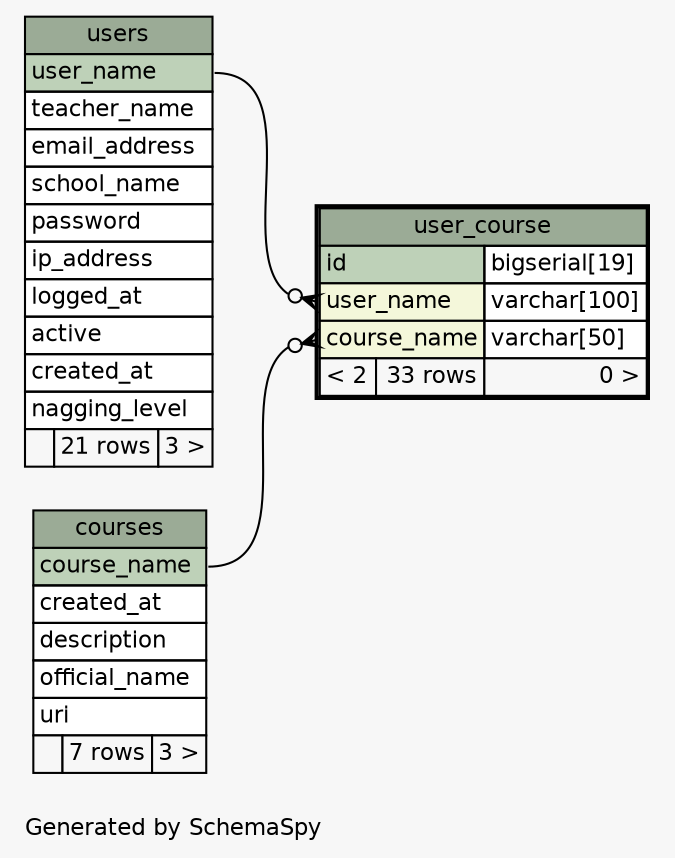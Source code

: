 // dot 2.40.1 on Linux 4.15.0-47-generic
// SchemaSpy rev 590
digraph "oneDegreeRelationshipsDiagram" {
  graph [
    rankdir="RL"
    bgcolor="#f7f7f7"
    label="\nGenerated by SchemaSpy"
    labeljust="l"
    nodesep="0.18"
    ranksep="0.46"
    fontname="Helvetica"
    fontsize="11"
  ];
  node [
    fontname="Helvetica"
    fontsize="11"
    shape="plaintext"
  ];
  edge [
    arrowsize="0.8"
  ];
  "user_course":"course_name":w -> "courses":"course_name":e [arrowhead=none dir=back arrowtail=crowodot];
  "user_course":"user_name":w -> "users":"user_name":e [arrowhead=none dir=back arrowtail=crowodot];
  "courses" [
    label=<
    <TABLE BORDER="0" CELLBORDER="1" CELLSPACING="0" BGCOLOR="#ffffff">
      <TR><TD COLSPAN="3" BGCOLOR="#9bab96" ALIGN="CENTER">courses</TD></TR>
      <TR><TD PORT="course_name" COLSPAN="3" BGCOLOR="#bed1b8" ALIGN="LEFT">course_name</TD></TR>
      <TR><TD PORT="created_at" COLSPAN="3" ALIGN="LEFT">created_at</TD></TR>
      <TR><TD PORT="description" COLSPAN="3" ALIGN="LEFT">description</TD></TR>
      <TR><TD PORT="official_name" COLSPAN="3" ALIGN="LEFT">official_name</TD></TR>
      <TR><TD PORT="uri" COLSPAN="3" ALIGN="LEFT">uri</TD></TR>
      <TR><TD ALIGN="LEFT" BGCOLOR="#f7f7f7">  </TD><TD ALIGN="RIGHT" BGCOLOR="#f7f7f7">7 rows</TD><TD ALIGN="RIGHT" BGCOLOR="#f7f7f7">3 &gt;</TD></TR>
    </TABLE>>
    URL="courses.html"
    tooltip="courses"
  ];
  "user_course" [
    label=<
    <TABLE BORDER="2" CELLBORDER="1" CELLSPACING="0" BGCOLOR="#ffffff">
      <TR><TD COLSPAN="3" BGCOLOR="#9bab96" ALIGN="CENTER">user_course</TD></TR>
      <TR><TD PORT="id" COLSPAN="2" BGCOLOR="#bed1b8" ALIGN="LEFT">id</TD><TD PORT="id.type" ALIGN="LEFT">bigserial[19]</TD></TR>
      <TR><TD PORT="user_name" COLSPAN="2" BGCOLOR="#f4f7da" ALIGN="LEFT">user_name</TD><TD PORT="user_name.type" ALIGN="LEFT">varchar[100]</TD></TR>
      <TR><TD PORT="course_name" COLSPAN="2" BGCOLOR="#f4f7da" ALIGN="LEFT">course_name</TD><TD PORT="course_name.type" ALIGN="LEFT">varchar[50]</TD></TR>
      <TR><TD ALIGN="LEFT" BGCOLOR="#f7f7f7">&lt; 2</TD><TD ALIGN="RIGHT" BGCOLOR="#f7f7f7">33 rows</TD><TD ALIGN="RIGHT" BGCOLOR="#f7f7f7">0 &gt;</TD></TR>
    </TABLE>>
    URL="user_course.html"
    tooltip="user_course"
  ];
  "users" [
    label=<
    <TABLE BORDER="0" CELLBORDER="1" CELLSPACING="0" BGCOLOR="#ffffff">
      <TR><TD COLSPAN="3" BGCOLOR="#9bab96" ALIGN="CENTER">users</TD></TR>
      <TR><TD PORT="user_name" COLSPAN="3" BGCOLOR="#bed1b8" ALIGN="LEFT">user_name</TD></TR>
      <TR><TD PORT="teacher_name" COLSPAN="3" ALIGN="LEFT">teacher_name</TD></TR>
      <TR><TD PORT="email_address" COLSPAN="3" ALIGN="LEFT">email_address</TD></TR>
      <TR><TD PORT="school_name" COLSPAN="3" ALIGN="LEFT">school_name</TD></TR>
      <TR><TD PORT="password" COLSPAN="3" ALIGN="LEFT">password</TD></TR>
      <TR><TD PORT="ip_address" COLSPAN="3" ALIGN="LEFT">ip_address</TD></TR>
      <TR><TD PORT="logged_at" COLSPAN="3" ALIGN="LEFT">logged_at</TD></TR>
      <TR><TD PORT="active" COLSPAN="3" ALIGN="LEFT">active</TD></TR>
      <TR><TD PORT="created_at" COLSPAN="3" ALIGN="LEFT">created_at</TD></TR>
      <TR><TD PORT="nagging_level" COLSPAN="3" ALIGN="LEFT">nagging_level</TD></TR>
      <TR><TD ALIGN="LEFT" BGCOLOR="#f7f7f7">  </TD><TD ALIGN="RIGHT" BGCOLOR="#f7f7f7">21 rows</TD><TD ALIGN="RIGHT" BGCOLOR="#f7f7f7">3 &gt;</TD></TR>
    </TABLE>>
    URL="users.html"
    tooltip="users"
  ];
}
